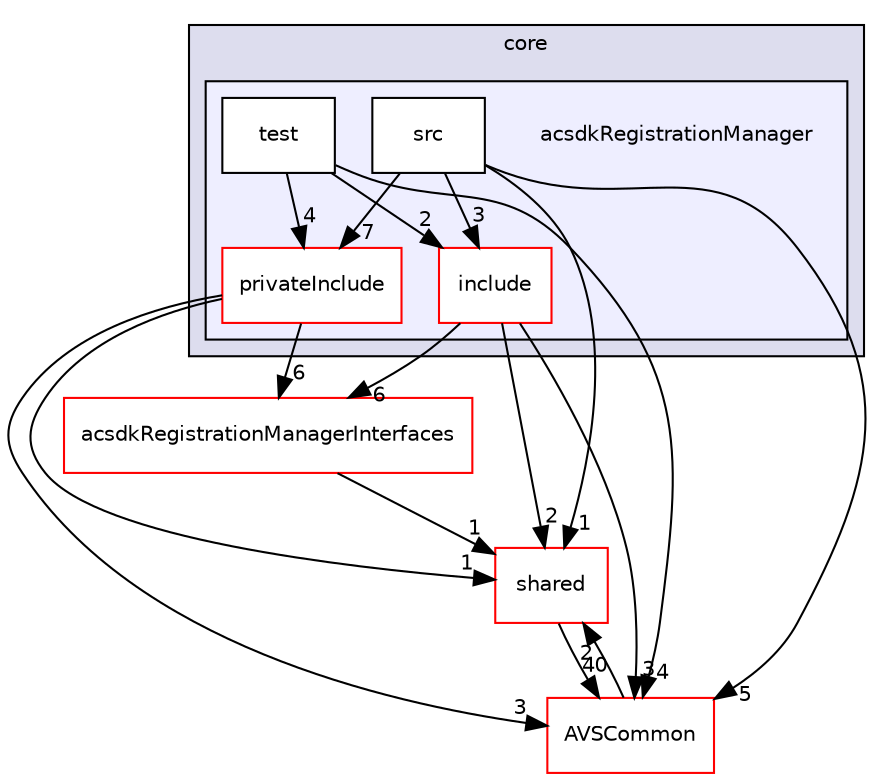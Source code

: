 digraph "/workplace/avs-device-sdk/core/acsdkRegistrationManager" {
  compound=true
  node [ fontsize="10", fontname="Helvetica"];
  edge [ labelfontsize="10", labelfontname="Helvetica"];
  subgraph clusterdir_4270bfced15e0e73154b13468c7c9ad9 {
    graph [ bgcolor="#ddddee", pencolor="black", label="core" fontname="Helvetica", fontsize="10", URL="dir_4270bfced15e0e73154b13468c7c9ad9.html"]
  subgraph clusterdir_0e266d38695ca9476ecc895db9e29676 {
    graph [ bgcolor="#eeeeff", pencolor="black", label="" URL="dir_0e266d38695ca9476ecc895db9e29676.html"];
    dir_0e266d38695ca9476ecc895db9e29676 [shape=plaintext label="acsdkRegistrationManager"];
    dir_3a778dbe7c7cb0b2902f548956c022c0 [shape=box label="include" color="red" fillcolor="white" style="filled" URL="dir_3a778dbe7c7cb0b2902f548956c022c0.html"];
    dir_4a51e47e48a2d7421cd11c25b8eb2059 [shape=box label="privateInclude" color="red" fillcolor="white" style="filled" URL="dir_4a51e47e48a2d7421cd11c25b8eb2059.html"];
    dir_9b54644a6a6edfaaef70379bd9a70c0a [shape=box label="src" color="black" fillcolor="white" style="filled" URL="dir_9b54644a6a6edfaaef70379bd9a70c0a.html"];
    dir_68cbe342ba81db180fdd3ee113ecffc8 [shape=box label="test" color="black" fillcolor="white" style="filled" URL="dir_68cbe342ba81db180fdd3ee113ecffc8.html"];
  }
  }
  dir_9982052f7ce695d12571567315b2fafa [shape=box label="shared" fillcolor="white" style="filled" color="red" URL="dir_9982052f7ce695d12571567315b2fafa.html"];
  dir_13e65effb2bde530b17b3d5eefcd0266 [shape=box label="AVSCommon" fillcolor="white" style="filled" color="red" URL="dir_13e65effb2bde530b17b3d5eefcd0266.html"];
  dir_ebd8ea06bd6775daf5a25f413a4a4aa2 [shape=box label="acsdkRegistrationManagerInterfaces" fillcolor="white" style="filled" color="red" URL="dir_ebd8ea06bd6775daf5a25f413a4a4aa2.html"];
  dir_9982052f7ce695d12571567315b2fafa->dir_13e65effb2bde530b17b3d5eefcd0266 [headlabel="40", labeldistance=1.5 headhref="dir_000116_000017.html"];
  dir_4a51e47e48a2d7421cd11c25b8eb2059->dir_9982052f7ce695d12571567315b2fafa [headlabel="1", labeldistance=1.5 headhref="dir_000556_000116.html"];
  dir_4a51e47e48a2d7421cd11c25b8eb2059->dir_13e65effb2bde530b17b3d5eefcd0266 [headlabel="3", labeldistance=1.5 headhref="dir_000556_000017.html"];
  dir_4a51e47e48a2d7421cd11c25b8eb2059->dir_ebd8ea06bd6775daf5a25f413a4a4aa2 [headlabel="6", labeldistance=1.5 headhref="dir_000556_000560.html"];
  dir_13e65effb2bde530b17b3d5eefcd0266->dir_9982052f7ce695d12571567315b2fafa [headlabel="2", labeldistance=1.5 headhref="dir_000017_000116.html"];
  dir_ebd8ea06bd6775daf5a25f413a4a4aa2->dir_9982052f7ce695d12571567315b2fafa [headlabel="1", labeldistance=1.5 headhref="dir_000560_000116.html"];
  dir_9b54644a6a6edfaaef70379bd9a70c0a->dir_9982052f7ce695d12571567315b2fafa [headlabel="1", labeldistance=1.5 headhref="dir_000558_000116.html"];
  dir_9b54644a6a6edfaaef70379bd9a70c0a->dir_4a51e47e48a2d7421cd11c25b8eb2059 [headlabel="7", labeldistance=1.5 headhref="dir_000558_000556.html"];
  dir_9b54644a6a6edfaaef70379bd9a70c0a->dir_13e65effb2bde530b17b3d5eefcd0266 [headlabel="5", labeldistance=1.5 headhref="dir_000558_000017.html"];
  dir_9b54644a6a6edfaaef70379bd9a70c0a->dir_3a778dbe7c7cb0b2902f548956c022c0 [headlabel="3", labeldistance=1.5 headhref="dir_000558_000554.html"];
  dir_68cbe342ba81db180fdd3ee113ecffc8->dir_4a51e47e48a2d7421cd11c25b8eb2059 [headlabel="4", labeldistance=1.5 headhref="dir_000559_000556.html"];
  dir_68cbe342ba81db180fdd3ee113ecffc8->dir_13e65effb2bde530b17b3d5eefcd0266 [headlabel="4", labeldistance=1.5 headhref="dir_000559_000017.html"];
  dir_68cbe342ba81db180fdd3ee113ecffc8->dir_3a778dbe7c7cb0b2902f548956c022c0 [headlabel="2", labeldistance=1.5 headhref="dir_000559_000554.html"];
  dir_3a778dbe7c7cb0b2902f548956c022c0->dir_9982052f7ce695d12571567315b2fafa [headlabel="2", labeldistance=1.5 headhref="dir_000554_000116.html"];
  dir_3a778dbe7c7cb0b2902f548956c022c0->dir_13e65effb2bde530b17b3d5eefcd0266 [headlabel="3", labeldistance=1.5 headhref="dir_000554_000017.html"];
  dir_3a778dbe7c7cb0b2902f548956c022c0->dir_ebd8ea06bd6775daf5a25f413a4a4aa2 [headlabel="6", labeldistance=1.5 headhref="dir_000554_000560.html"];
}
